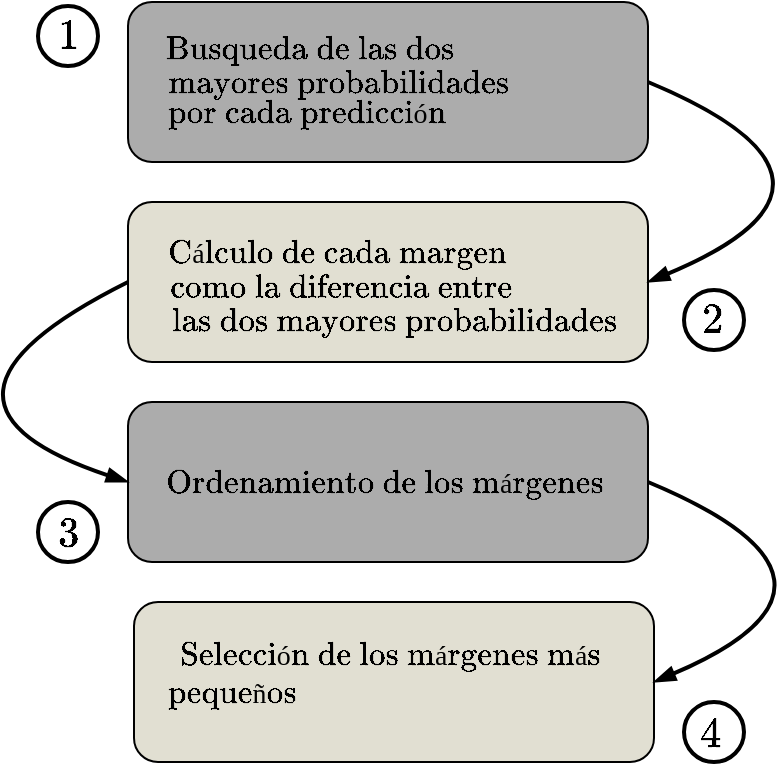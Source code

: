 <mxfile version="26.1.1">
  <diagram name="Page-1" id="Ykw0tnQGzgniFtMDhd3j">
    <mxGraphModel dx="2820" dy="1376" grid="1" gridSize="10" guides="1" tooltips="1" connect="1" arrows="1" fold="1" page="1" pageScale="1" pageWidth="595" pageHeight="842" math="1" shadow="0">
      <root>
        <mxCell id="0" />
        <mxCell id="1" parent="0" />
        <mxCell id="une-8KMtuGK7TrT8kL5D-13" value="" style="ellipse;whiteSpace=wrap;html=1;aspect=fixed;strokeWidth=2;" vertex="1" parent="1">
          <mxGeometry x="-862" y="70" width="30" height="30" as="geometry" />
        </mxCell>
        <mxCell id="une-8KMtuGK7TrT8kL5D-12" value="" style="ellipse;whiteSpace=wrap;html=1;aspect=fixed;strokeWidth=2;" vertex="1" parent="1">
          <mxGeometry x="-1185" y="-30" width="30" height="30" as="geometry" />
        </mxCell>
        <mxCell id="une-8KMtuGK7TrT8kL5D-11" value="" style="ellipse;whiteSpace=wrap;html=1;aspect=fixed;strokeWidth=2;" vertex="1" parent="1">
          <mxGeometry x="-862" y="-136" width="30" height="30" as="geometry" />
        </mxCell>
        <mxCell id="une-8KMtuGK7TrT8kL5D-10" value="" style="ellipse;whiteSpace=wrap;html=1;aspect=fixed;strokeWidth=2;" vertex="1" parent="1">
          <mxGeometry x="-1185" y="-278" width="30" height="30" as="geometry" />
        </mxCell>
        <mxCell id="hjdBpJjyIPGbq1nmFeGQ-1" value="" style="rounded=1;whiteSpace=wrap;html=1;fillColor=#ACACAC;strokeWidth=1;" parent="1" vertex="1">
          <mxGeometry x="-1140" y="-280" width="260" height="80" as="geometry" />
        </mxCell>
        <mxCell id="2sZYv_3ts4cbNwnal5f0-8" value="&lt;font style=&quot;font-size: 14px;&quot;&gt;$$\text{Busqueda de las dos}$$&lt;/font&gt;" style="text;html=1;align=center;verticalAlign=middle;whiteSpace=wrap;rounded=0;" parent="1" vertex="1">
          <mxGeometry x="-1130" y="-266" width="162.5" height="20" as="geometry" />
        </mxCell>
        <mxCell id="2sZYv_3ts4cbNwnal5f0-9" value="&lt;font style=&quot;font-size: 14px;&quot;&gt;$$\text{ mayores probabilidades}$$&lt;/font&gt;" style="text;html=1;align=center;verticalAlign=middle;whiteSpace=wrap;rounded=0;" parent="1" vertex="1">
          <mxGeometry x="-1134.5" y="-250" width="195" height="20" as="geometry" />
        </mxCell>
        <mxCell id="2sZYv_3ts4cbNwnal5f0-11" value="&lt;font style=&quot;font-size: 14px;&quot;&gt;$$\text{por cada predicción}$$&lt;/font&gt;" style="text;html=1;align=center;verticalAlign=middle;whiteSpace=wrap;rounded=0;" parent="1" vertex="1">
          <mxGeometry x="-1129.75" y="-240" width="160" height="30" as="geometry" />
        </mxCell>
        <mxCell id="2sZYv_3ts4cbNwnal5f0-13" value="" style="rounded=1;whiteSpace=wrap;html=1;fillColor=#E1DFD2;strokeWidth=1;" parent="1" vertex="1">
          <mxGeometry x="-1140" y="-180" width="260" height="80" as="geometry" />
        </mxCell>
        <mxCell id="2sZYv_3ts4cbNwnal5f0-15" value="&lt;font style=&quot;font-size: 14px;&quot;&gt;$$\text{Cálculo de cada margen}$$&lt;/font&gt;" style="text;html=1;align=center;verticalAlign=middle;whiteSpace=wrap;rounded=0;" parent="1" vertex="1">
          <mxGeometry x="-1065" y="-170" width="60" height="30" as="geometry" />
        </mxCell>
        <mxCell id="2sZYv_3ts4cbNwnal5f0-18" value="&lt;font style=&quot;font-size: 14px;&quot;&gt;$$\text{como la diferencia entre}$$&lt;/font&gt;" style="text;html=1;align=center;verticalAlign=middle;whiteSpace=wrap;rounded=0;" parent="1" vertex="1">
          <mxGeometry x="-1128" y="-152" width="190" height="30" as="geometry" />
        </mxCell>
        <mxCell id="2sZYv_3ts4cbNwnal5f0-19" value="&lt;font style=&quot;font-size: 14px;&quot;&gt;$$\text{las dos mayores probabilidades}$$&lt;/font&gt;" style="text;html=1;align=center;verticalAlign=middle;whiteSpace=wrap;rounded=0;" parent="1" vertex="1">
          <mxGeometry x="-1127" y="-131" width="240" height="20" as="geometry" />
        </mxCell>
        <mxCell id="2sZYv_3ts4cbNwnal5f0-22" value="" style="rounded=1;whiteSpace=wrap;html=1;fillColor=#ACACAC;strokeWidth=1;" parent="1" vertex="1">
          <mxGeometry x="-1140" y="-80" width="260" height="80" as="geometry" />
        </mxCell>
        <mxCell id="2sZYv_3ts4cbNwnal5f0-28" value="" style="rounded=1;whiteSpace=wrap;html=1;fillColor=#E1DFD2;strokeWidth=1;" parent="1" vertex="1">
          <mxGeometry x="-1137" y="20" width="260" height="80" as="geometry" />
        </mxCell>
        <mxCell id="2sZYv_3ts4cbNwnal5f0-30" value="&lt;font style=&quot;font-size: 14px;&quot;&gt;$$\text{Ordenamiento de los márgenes}$$&lt;/font&gt;" style="text;html=1;align=center;verticalAlign=middle;whiteSpace=wrap;rounded=0;" parent="1" vertex="1">
          <mxGeometry x="-1122" y="-55" width="219.75" height="30" as="geometry" />
        </mxCell>
        <mxCell id="2sZYv_3ts4cbNwnal5f0-33" value="&lt;font style=&quot;font-size: 14px;&quot;&gt;$$\text{Selección de los márgenes más}$$&lt;/font&gt;" style="text;html=1;align=center;verticalAlign=middle;whiteSpace=wrap;rounded=0;" parent="1" vertex="1">
          <mxGeometry x="-1109.12" y="30.5" width="200" height="30" as="geometry" />
        </mxCell>
        <mxCell id="2sZYv_3ts4cbNwnal5f0-36" value="&lt;font style=&quot;font-size: 14px;&quot;&gt;$$\text{pequeños}$$&lt;/font&gt;" style="text;html=1;align=center;verticalAlign=middle;whiteSpace=wrap;rounded=0;" parent="1" vertex="1">
          <mxGeometry x="-1124" y="50" width="72" height="30" as="geometry" />
        </mxCell>
        <mxCell id="une-8KMtuGK7TrT8kL5D-3" value="" style="endArrow=blockThin;html=1;rounded=0;exitX=1;exitY=0.5;exitDx=0;exitDy=0;entryX=1;entryY=0.5;entryDx=0;entryDy=0;strokeWidth=2;endFill=1;curved=1;" edge="1" parent="1" source="hjdBpJjyIPGbq1nmFeGQ-1" target="2sZYv_3ts4cbNwnal5f0-13">
          <mxGeometry width="50" height="50" relative="1" as="geometry">
            <mxPoint x="-820" y="-220" as="sourcePoint" />
            <mxPoint x="-770" y="-270" as="targetPoint" />
            <Array as="points">
              <mxPoint x="-760" y="-190" />
            </Array>
          </mxGeometry>
        </mxCell>
        <mxCell id="une-8KMtuGK7TrT8kL5D-4" value="" style="endArrow=blockThin;html=1;rounded=0;exitX=0;exitY=0.5;exitDx=0;exitDy=0;entryX=0;entryY=0.5;entryDx=0;entryDy=0;strokeWidth=2;endFill=1;curved=1;" edge="1" parent="1" source="2sZYv_3ts4cbNwnal5f0-13" target="2sZYv_3ts4cbNwnal5f0-22">
          <mxGeometry width="50" height="50" relative="1" as="geometry">
            <mxPoint x="-830" y="-40" as="sourcePoint" />
            <mxPoint x="-780" y="-90" as="targetPoint" />
            <Array as="points">
              <mxPoint x="-1260" y="-80" />
            </Array>
          </mxGeometry>
        </mxCell>
        <mxCell id="une-8KMtuGK7TrT8kL5D-5" value="" style="endArrow=blockThin;html=1;rounded=0;exitX=1;exitY=0.5;exitDx=0;exitDy=0;entryX=1;entryY=0.5;entryDx=0;entryDy=0;curved=1;strokeWidth=2;endFill=1;" edge="1" parent="1" source="2sZYv_3ts4cbNwnal5f0-22" target="2sZYv_3ts4cbNwnal5f0-28">
          <mxGeometry width="50" height="50" relative="1" as="geometry">
            <mxPoint x="-790" y="30" as="sourcePoint" />
            <mxPoint x="-740" y="-20" as="targetPoint" />
            <Array as="points">
              <mxPoint x="-760" y="10" />
            </Array>
          </mxGeometry>
        </mxCell>
        <mxCell id="une-8KMtuGK7TrT8kL5D-6" value="&lt;font style=&quot;font-size: 18px;&quot;&gt;$$1$$&lt;/font&gt;" style="text;html=1;align=center;verticalAlign=middle;whiteSpace=wrap;rounded=0;" vertex="1" parent="1">
          <mxGeometry x="-1180" y="-275" width="20" height="26" as="geometry" />
        </mxCell>
        <mxCell id="une-8KMtuGK7TrT8kL5D-7" value="&lt;font style=&quot;font-size: 18px;&quot;&gt;$$2$$&lt;/font&gt;" style="text;html=1;align=center;verticalAlign=middle;whiteSpace=wrap;rounded=0;" vertex="1" parent="1">
          <mxGeometry x="-856.5" y="-130.5" width="17" height="21" as="geometry" />
        </mxCell>
        <mxCell id="une-8KMtuGK7TrT8kL5D-8" value="&lt;font style=&quot;font-size: 18px;&quot;&gt;$$3$$&lt;/font&gt;" style="text;html=1;align=center;verticalAlign=middle;whiteSpace=wrap;rounded=0;" vertex="1" parent="1">
          <mxGeometry x="-1180" y="-23" width="20" height="20" as="geometry" />
        </mxCell>
        <mxCell id="une-8KMtuGK7TrT8kL5D-9" value="&lt;font style=&quot;font-size: 18px;&quot;&gt;$$4$$&lt;/font&gt;" style="text;html=1;align=center;verticalAlign=middle;whiteSpace=wrap;rounded=0;" vertex="1" parent="1">
          <mxGeometry x="-857.5" y="77" width="17" height="20" as="geometry" />
        </mxCell>
      </root>
    </mxGraphModel>
  </diagram>
</mxfile>

